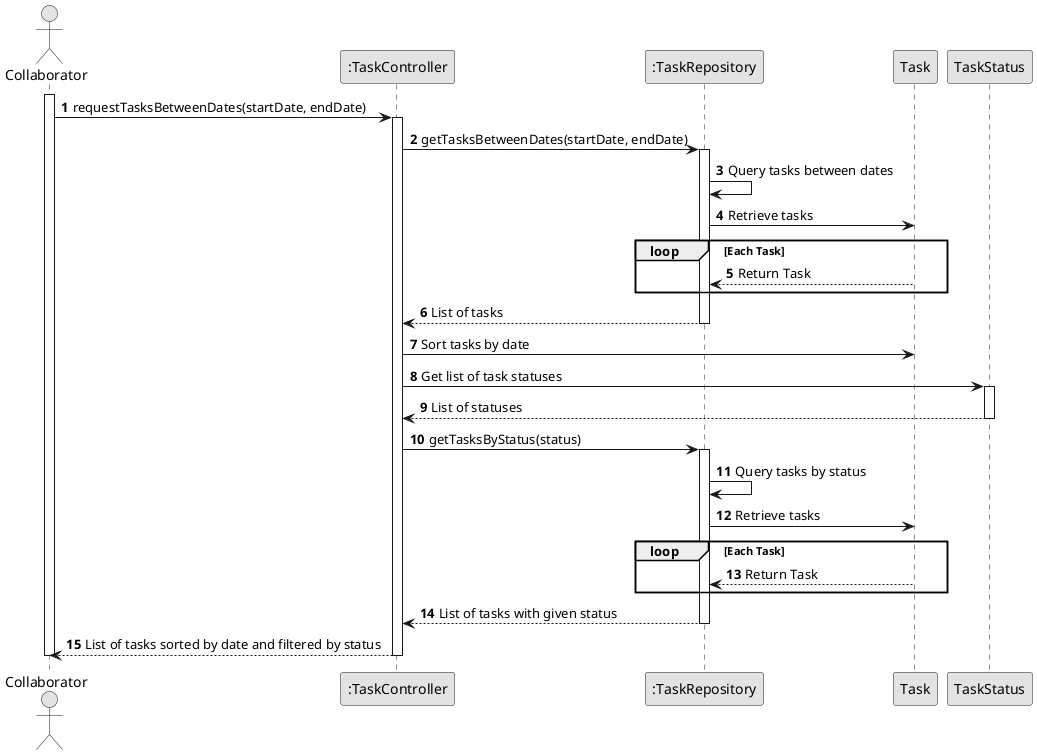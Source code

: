 @startuml
skinparam monochrome true
skinparam packageStyle rectangle
skinparam shadowing false

autonumber

'hide footbox
actor "Collaborator" as COL
participant ":TaskController" as CTRL
participant ":TaskRepository" as Repo
participant "Task" as Task
participant "TaskStatus" as Status

activate COL

    COL -> CTRL : requestTasksBetweenDates(startDate, endDate)
    activate CTRL

        CTRL -> Repo : getTasksBetweenDates(startDate, endDate)
        activate Repo

            Repo -> Repo : Query tasks between dates
            Repo -> Task : Retrieve tasks
            loop Each Task
                Task --> Repo : Return Task
            end

            Repo --> CTRL : List of tasks
        deactivate Repo

        CTRL -> Task : Sort tasks by date
        CTRL -> Status : Get list of task statuses
        activate Status
        Status --> CTRL : List of statuses
        deactivate Status

        CTRL -> Repo : getTasksByStatus(status)
        activate Repo

            Repo -> Repo : Query tasks by status
            Repo -> Task : Retrieve tasks
            loop Each Task
                Task --> Repo : Return Task
            end

            Repo --> CTRL : List of tasks with given status
        deactivate Repo

        CTRL --> COL : List of tasks sorted by date and filtered by status
    deactivate CTRL

deactivate COL

@enduml
